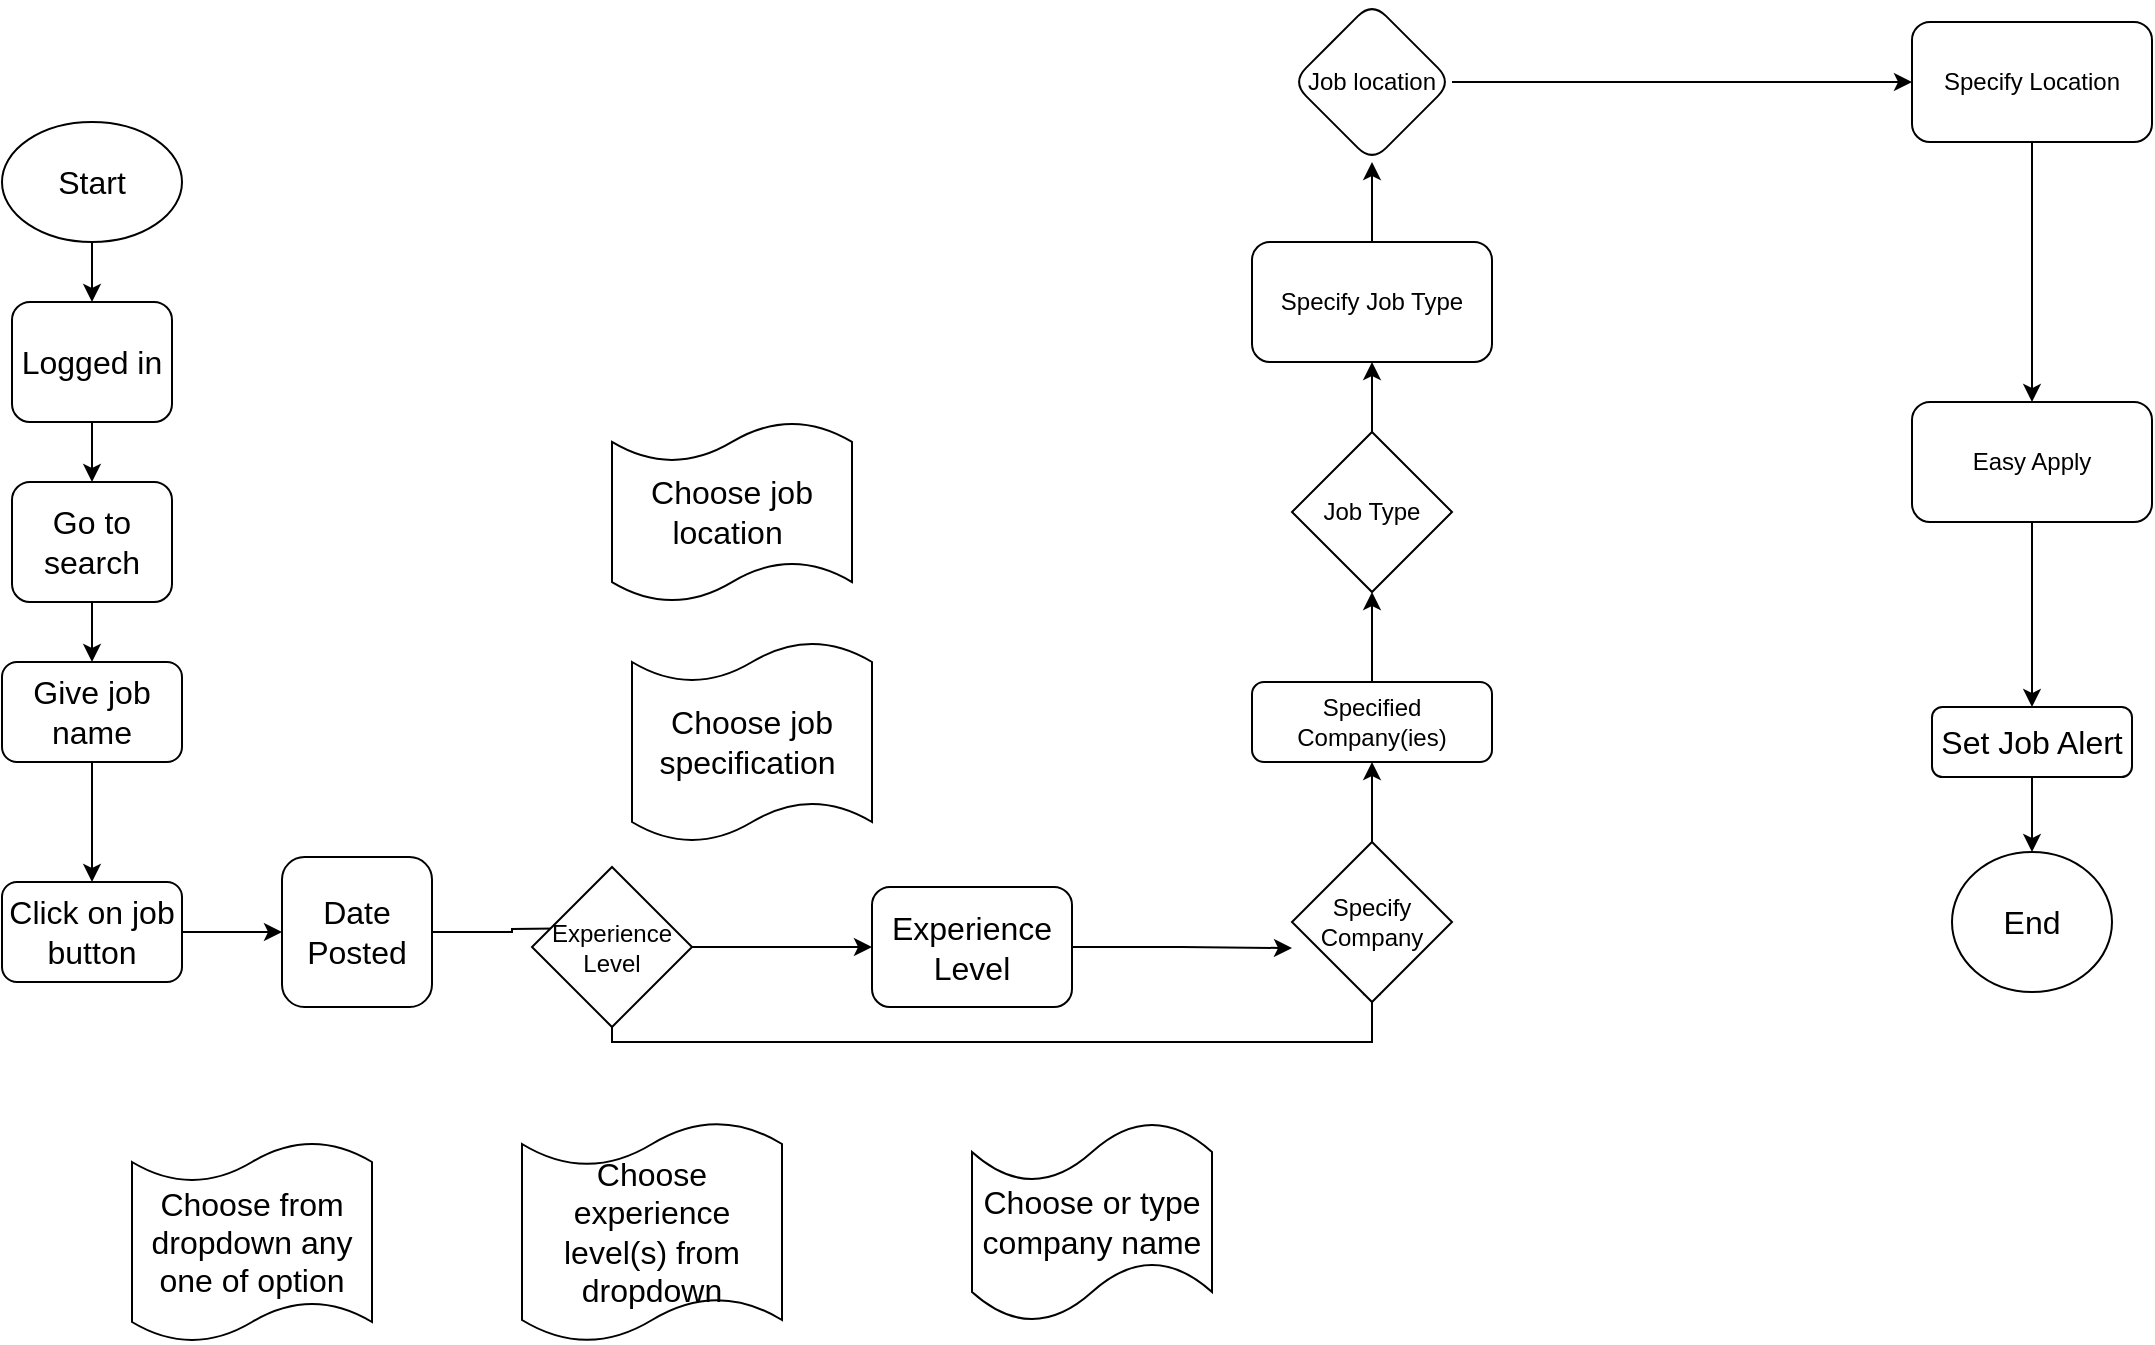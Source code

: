 <mxfile version="21.6.6" type="device">
  <diagram name="Page-1" id="h4GeMwYH-yroKZa2HMJ6">
    <mxGraphModel dx="880" dy="389" grid="1" gridSize="10" guides="1" tooltips="1" connect="1" arrows="1" fold="1" page="1" pageScale="1" pageWidth="850" pageHeight="1100" math="0" shadow="0">
      <root>
        <mxCell id="0" />
        <mxCell id="1" parent="0" />
        <mxCell id="XrJ-AxaFeGRwnUcX6gHz-3" value="" style="edgeStyle=orthogonalEdgeStyle;rounded=0;orthogonalLoop=1;jettySize=auto;html=1;fontSize=16;" edge="1" parent="1" source="XrJ-AxaFeGRwnUcX6gHz-1" target="XrJ-AxaFeGRwnUcX6gHz-2">
          <mxGeometry relative="1" as="geometry" />
        </mxCell>
        <mxCell id="XrJ-AxaFeGRwnUcX6gHz-1" value="Start" style="ellipse;whiteSpace=wrap;html=1;fontSize=16;" vertex="1" parent="1">
          <mxGeometry x="165" y="70" width="90" height="60" as="geometry" />
        </mxCell>
        <mxCell id="XrJ-AxaFeGRwnUcX6gHz-5" value="" style="edgeStyle=orthogonalEdgeStyle;rounded=0;orthogonalLoop=1;jettySize=auto;html=1;fontSize=16;" edge="1" parent="1" source="XrJ-AxaFeGRwnUcX6gHz-2" target="XrJ-AxaFeGRwnUcX6gHz-4">
          <mxGeometry relative="1" as="geometry" />
        </mxCell>
        <mxCell id="XrJ-AxaFeGRwnUcX6gHz-2" value="Logged in" style="rounded=1;whiteSpace=wrap;html=1;fontSize=16;" vertex="1" parent="1">
          <mxGeometry x="170" y="160" width="80" height="60" as="geometry" />
        </mxCell>
        <mxCell id="XrJ-AxaFeGRwnUcX6gHz-7" value="" style="edgeStyle=orthogonalEdgeStyle;rounded=0;orthogonalLoop=1;jettySize=auto;html=1;fontSize=16;" edge="1" parent="1" source="XrJ-AxaFeGRwnUcX6gHz-4" target="XrJ-AxaFeGRwnUcX6gHz-6">
          <mxGeometry relative="1" as="geometry" />
        </mxCell>
        <mxCell id="XrJ-AxaFeGRwnUcX6gHz-4" value="Go to search" style="whiteSpace=wrap;html=1;rounded=1;fontSize=16;" vertex="1" parent="1">
          <mxGeometry x="170" y="250" width="80" height="60" as="geometry" />
        </mxCell>
        <mxCell id="XrJ-AxaFeGRwnUcX6gHz-9" value="" style="edgeStyle=orthogonalEdgeStyle;rounded=0;orthogonalLoop=1;jettySize=auto;html=1;fontSize=16;" edge="1" parent="1" source="XrJ-AxaFeGRwnUcX6gHz-6" target="XrJ-AxaFeGRwnUcX6gHz-8">
          <mxGeometry relative="1" as="geometry" />
        </mxCell>
        <mxCell id="XrJ-AxaFeGRwnUcX6gHz-6" value="Give job name" style="whiteSpace=wrap;html=1;rounded=1;fontSize=16;" vertex="1" parent="1">
          <mxGeometry x="165" y="340" width="90" height="50" as="geometry" />
        </mxCell>
        <mxCell id="XrJ-AxaFeGRwnUcX6gHz-11" value="" style="edgeStyle=orthogonalEdgeStyle;rounded=0;orthogonalLoop=1;jettySize=auto;html=1;fontSize=16;" edge="1" parent="1" source="XrJ-AxaFeGRwnUcX6gHz-8" target="XrJ-AxaFeGRwnUcX6gHz-10">
          <mxGeometry relative="1" as="geometry" />
        </mxCell>
        <mxCell id="XrJ-AxaFeGRwnUcX6gHz-8" value="Click on job button" style="rounded=1;whiteSpace=wrap;html=1;fontSize=16;" vertex="1" parent="1">
          <mxGeometry x="165" y="450" width="90" height="50" as="geometry" />
        </mxCell>
        <mxCell id="XrJ-AxaFeGRwnUcX6gHz-13" value="" style="edgeStyle=orthogonalEdgeStyle;rounded=0;orthogonalLoop=1;jettySize=auto;html=1;fontSize=16;" edge="1" parent="1" source="XrJ-AxaFeGRwnUcX6gHz-10">
          <mxGeometry relative="1" as="geometry">
            <mxPoint x="460" y="473" as="targetPoint" />
          </mxGeometry>
        </mxCell>
        <mxCell id="XrJ-AxaFeGRwnUcX6gHz-10" value="Date Posted" style="whiteSpace=wrap;html=1;rounded=1;fontSize=16;" vertex="1" parent="1">
          <mxGeometry x="305" y="437.5" width="75" height="75" as="geometry" />
        </mxCell>
        <mxCell id="XrJ-AxaFeGRwnUcX6gHz-54" style="edgeStyle=orthogonalEdgeStyle;rounded=0;orthogonalLoop=1;jettySize=auto;html=1;exitX=1;exitY=0.5;exitDx=0;exitDy=0;entryX=0;entryY=0.663;entryDx=0;entryDy=0;entryPerimeter=0;" edge="1" parent="1" source="XrJ-AxaFeGRwnUcX6gHz-12" target="XrJ-AxaFeGRwnUcX6gHz-50">
          <mxGeometry relative="1" as="geometry" />
        </mxCell>
        <mxCell id="XrJ-AxaFeGRwnUcX6gHz-12" value="Experience Level" style="whiteSpace=wrap;html=1;rounded=1;fontSize=16;" vertex="1" parent="1">
          <mxGeometry x="600" y="452.5" width="100" height="60" as="geometry" />
        </mxCell>
        <mxCell id="XrJ-AxaFeGRwnUcX6gHz-16" value="Choose from dropdown any one of option" style="shape=tape;whiteSpace=wrap;html=1;fontSize=16;size=0.2;" vertex="1" parent="1">
          <mxGeometry x="230" y="580" width="120" height="100" as="geometry" />
        </mxCell>
        <mxCell id="XrJ-AxaFeGRwnUcX6gHz-17" value="Choose experience level(s) from dropdown" style="shape=tape;whiteSpace=wrap;html=1;fontSize=16;size=0.2;" vertex="1" parent="1">
          <mxGeometry x="425" y="570" width="130" height="110" as="geometry" />
        </mxCell>
        <mxCell id="XrJ-AxaFeGRwnUcX6gHz-18" value="Choose or type company name" style="shape=tape;whiteSpace=wrap;html=1;fontSize=16;size=0.3;" vertex="1" parent="1">
          <mxGeometry x="650" y="570" width="120" height="100" as="geometry" />
        </mxCell>
        <mxCell id="XrJ-AxaFeGRwnUcX6gHz-49" style="edgeStyle=orthogonalEdgeStyle;rounded=0;orthogonalLoop=1;jettySize=auto;html=1;exitX=0.5;exitY=1;exitDx=0;exitDy=0;entryX=0.5;entryY=0;entryDx=0;entryDy=0;" edge="1" parent="1" source="XrJ-AxaFeGRwnUcX6gHz-26" target="XrJ-AxaFeGRwnUcX6gHz-33">
          <mxGeometry relative="1" as="geometry" />
        </mxCell>
        <mxCell id="XrJ-AxaFeGRwnUcX6gHz-26" value="Set Job Alert" style="whiteSpace=wrap;html=1;rounded=1;fontSize=16;" vertex="1" parent="1">
          <mxGeometry x="1130" y="362.5" width="100" height="35" as="geometry" />
        </mxCell>
        <mxCell id="XrJ-AxaFeGRwnUcX6gHz-29" value="Choose job specification&amp;nbsp;" style="shape=tape;whiteSpace=wrap;html=1;size=0.2;fontSize=16;" vertex="1" parent="1">
          <mxGeometry x="480" y="330" width="120" height="100" as="geometry" />
        </mxCell>
        <mxCell id="XrJ-AxaFeGRwnUcX6gHz-30" value="Choose job location&amp;nbsp;" style="shape=tape;whiteSpace=wrap;html=1;size=0.222;fontSize=16;" vertex="1" parent="1">
          <mxGeometry x="470" y="220" width="120" height="90" as="geometry" />
        </mxCell>
        <mxCell id="XrJ-AxaFeGRwnUcX6gHz-33" value="&lt;font style=&quot;font-size: 16px;&quot;&gt;End&lt;/font&gt;" style="ellipse;whiteSpace=wrap;html=1;" vertex="1" parent="1">
          <mxGeometry x="1140" y="435" width="80" height="70" as="geometry" />
        </mxCell>
        <mxCell id="XrJ-AxaFeGRwnUcX6gHz-36" style="edgeStyle=orthogonalEdgeStyle;rounded=0;orthogonalLoop=1;jettySize=auto;html=1;exitX=1;exitY=0.5;exitDx=0;exitDy=0;entryX=0;entryY=0.5;entryDx=0;entryDy=0;" edge="1" parent="1" source="XrJ-AxaFeGRwnUcX6gHz-35" target="XrJ-AxaFeGRwnUcX6gHz-12">
          <mxGeometry relative="1" as="geometry" />
        </mxCell>
        <mxCell id="XrJ-AxaFeGRwnUcX6gHz-37" style="edgeStyle=orthogonalEdgeStyle;rounded=0;orthogonalLoop=1;jettySize=auto;html=1;entryX=0.5;entryY=1;entryDx=0;entryDy=0;" edge="1" parent="1" source="XrJ-AxaFeGRwnUcX6gHz-35">
          <mxGeometry relative="1" as="geometry">
            <mxPoint x="850" y="497.5" as="targetPoint" />
            <Array as="points">
              <mxPoint x="470" y="530" />
              <mxPoint x="850" y="530" />
            </Array>
          </mxGeometry>
        </mxCell>
        <mxCell id="XrJ-AxaFeGRwnUcX6gHz-35" value="Experience Level" style="rhombus;whiteSpace=wrap;html=1;" vertex="1" parent="1">
          <mxGeometry x="430" y="442.5" width="80" height="80" as="geometry" />
        </mxCell>
        <mxCell id="XrJ-AxaFeGRwnUcX6gHz-41" value="" style="edgeStyle=orthogonalEdgeStyle;rounded=0;orthogonalLoop=1;jettySize=auto;html=1;" edge="1" parent="1" source="XrJ-AxaFeGRwnUcX6gHz-39" target="XrJ-AxaFeGRwnUcX6gHz-40">
          <mxGeometry relative="1" as="geometry" />
        </mxCell>
        <mxCell id="XrJ-AxaFeGRwnUcX6gHz-39" value="Job Type" style="rhombus;whiteSpace=wrap;html=1;" vertex="1" parent="1">
          <mxGeometry x="810" y="225" width="80" height="80" as="geometry" />
        </mxCell>
        <mxCell id="XrJ-AxaFeGRwnUcX6gHz-43" value="" style="edgeStyle=orthogonalEdgeStyle;rounded=0;orthogonalLoop=1;jettySize=auto;html=1;" edge="1" parent="1" source="XrJ-AxaFeGRwnUcX6gHz-40" target="XrJ-AxaFeGRwnUcX6gHz-42">
          <mxGeometry relative="1" as="geometry" />
        </mxCell>
        <mxCell id="XrJ-AxaFeGRwnUcX6gHz-40" value="Specify Job Type" style="rounded=1;whiteSpace=wrap;html=1;" vertex="1" parent="1">
          <mxGeometry x="790" y="130" width="120" height="60" as="geometry" />
        </mxCell>
        <mxCell id="XrJ-AxaFeGRwnUcX6gHz-45" value="" style="edgeStyle=orthogonalEdgeStyle;rounded=0;orthogonalLoop=1;jettySize=auto;html=1;" edge="1" parent="1" source="XrJ-AxaFeGRwnUcX6gHz-42" target="XrJ-AxaFeGRwnUcX6gHz-44">
          <mxGeometry relative="1" as="geometry" />
        </mxCell>
        <mxCell id="XrJ-AxaFeGRwnUcX6gHz-42" value="Job location" style="rhombus;whiteSpace=wrap;html=1;rounded=1;" vertex="1" parent="1">
          <mxGeometry x="810" y="10" width="80" height="80" as="geometry" />
        </mxCell>
        <mxCell id="XrJ-AxaFeGRwnUcX6gHz-47" value="" style="edgeStyle=orthogonalEdgeStyle;rounded=0;orthogonalLoop=1;jettySize=auto;html=1;" edge="1" parent="1" source="XrJ-AxaFeGRwnUcX6gHz-44" target="XrJ-AxaFeGRwnUcX6gHz-46">
          <mxGeometry relative="1" as="geometry" />
        </mxCell>
        <mxCell id="XrJ-AxaFeGRwnUcX6gHz-44" value="Specify Location" style="whiteSpace=wrap;html=1;rounded=1;" vertex="1" parent="1">
          <mxGeometry x="1120" y="20" width="120" height="60" as="geometry" />
        </mxCell>
        <mxCell id="XrJ-AxaFeGRwnUcX6gHz-48" style="edgeStyle=orthogonalEdgeStyle;rounded=0;orthogonalLoop=1;jettySize=auto;html=1;exitX=0.5;exitY=1;exitDx=0;exitDy=0;entryX=0.5;entryY=0;entryDx=0;entryDy=0;" edge="1" parent="1" source="XrJ-AxaFeGRwnUcX6gHz-46" target="XrJ-AxaFeGRwnUcX6gHz-26">
          <mxGeometry relative="1" as="geometry" />
        </mxCell>
        <mxCell id="XrJ-AxaFeGRwnUcX6gHz-46" value="Easy Apply" style="whiteSpace=wrap;html=1;rounded=1;" vertex="1" parent="1">
          <mxGeometry x="1120" y="210" width="120" height="60" as="geometry" />
        </mxCell>
        <mxCell id="XrJ-AxaFeGRwnUcX6gHz-52" style="edgeStyle=orthogonalEdgeStyle;rounded=0;orthogonalLoop=1;jettySize=auto;html=1;exitX=0.5;exitY=0;exitDx=0;exitDy=0;entryX=0.5;entryY=1;entryDx=0;entryDy=0;" edge="1" parent="1" source="XrJ-AxaFeGRwnUcX6gHz-50" target="XrJ-AxaFeGRwnUcX6gHz-51">
          <mxGeometry relative="1" as="geometry" />
        </mxCell>
        <mxCell id="XrJ-AxaFeGRwnUcX6gHz-50" value="Specify Company" style="rhombus;whiteSpace=wrap;html=1;" vertex="1" parent="1">
          <mxGeometry x="810" y="430" width="80" height="80" as="geometry" />
        </mxCell>
        <mxCell id="XrJ-AxaFeGRwnUcX6gHz-53" style="edgeStyle=orthogonalEdgeStyle;rounded=0;orthogonalLoop=1;jettySize=auto;html=1;" edge="1" parent="1" source="XrJ-AxaFeGRwnUcX6gHz-51" target="XrJ-AxaFeGRwnUcX6gHz-39">
          <mxGeometry relative="1" as="geometry" />
        </mxCell>
        <mxCell id="XrJ-AxaFeGRwnUcX6gHz-51" value="Specified Company(ies)" style="rounded=1;whiteSpace=wrap;html=1;" vertex="1" parent="1">
          <mxGeometry x="790" y="350" width="120" height="40" as="geometry" />
        </mxCell>
      </root>
    </mxGraphModel>
  </diagram>
</mxfile>
